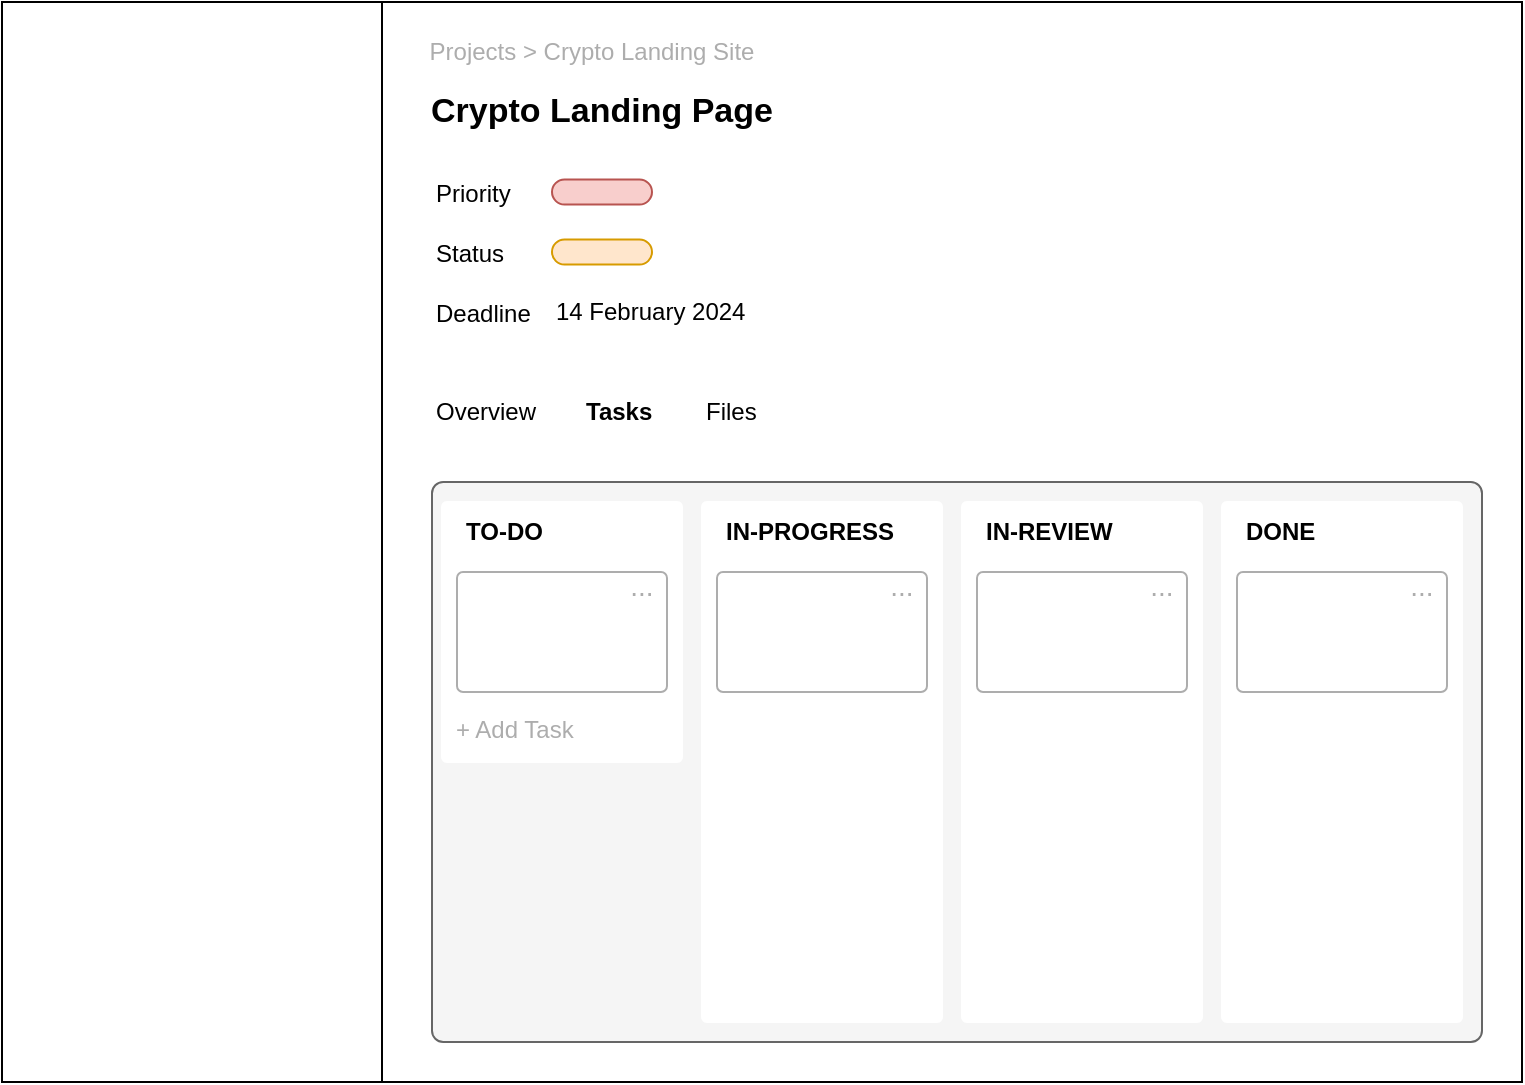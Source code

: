 <mxfile>
    <diagram id="ewjtjInzSY47GhIQMkYo" name="Page-1">
        <mxGraphModel dx="1339" dy="1118" grid="1" gridSize="10" guides="1" tooltips="1" connect="1" arrows="1" fold="1" page="1" pageScale="1" pageWidth="850" pageHeight="1100" math="0" shadow="0">
            <root>
                <mxCell id="0"/>
                <mxCell id="1" parent="0"/>
                <mxCell id="2" value="" style="rounded=0;whiteSpace=wrap;html=1;" vertex="1" parent="1">
                    <mxGeometry x="-440" y="40" width="760" height="540" as="geometry"/>
                </mxCell>
                <mxCell id="3" value="" style="rounded=0;whiteSpace=wrap;html=1;" vertex="1" parent="1">
                    <mxGeometry x="-440" y="40" width="190" height="540" as="geometry"/>
                </mxCell>
                <mxCell id="4" value="&lt;font color=&quot;#adadad&quot;&gt;Projects &amp;gt; Crypto Landing Site&lt;/font&gt;" style="text;html=1;strokeColor=none;fillColor=none;align=center;verticalAlign=middle;whiteSpace=wrap;rounded=0;" vertex="1" parent="1">
                    <mxGeometry x="-230" y="50" width="170" height="30" as="geometry"/>
                </mxCell>
                <mxCell id="5" value="&lt;b&gt;&lt;font color=&quot;#000000&quot; style=&quot;font-size: 17px;&quot;&gt;Crypto Landing Page&lt;/font&gt;&lt;/b&gt;" style="text;html=1;strokeColor=none;fillColor=none;align=center;verticalAlign=middle;whiteSpace=wrap;rounded=0;fontColor=#ADADAD;" vertex="1" parent="1">
                    <mxGeometry x="-230" y="80" width="180" height="30" as="geometry"/>
                </mxCell>
                <mxCell id="6" value="&lt;font color=&quot;#000000&quot; style=&quot;font-size: 12px;&quot;&gt;Priority&lt;/font&gt;" style="text;html=1;strokeColor=none;fillColor=none;align=left;verticalAlign=middle;whiteSpace=wrap;rounded=0;fontSize=17;fontColor=#ADADAD;" vertex="1" parent="1">
                    <mxGeometry x="-225" y="120" width="60" height="30" as="geometry"/>
                </mxCell>
                <mxCell id="7" value="&lt;font color=&quot;#000000&quot; style=&quot;font-size: 12px;&quot;&gt;Status&lt;/font&gt;" style="text;html=1;strokeColor=none;fillColor=none;align=left;verticalAlign=middle;whiteSpace=wrap;rounded=0;fontSize=17;fontColor=#ADADAD;" vertex="1" parent="1">
                    <mxGeometry x="-225" y="150" width="60" height="30" as="geometry"/>
                </mxCell>
                <mxCell id="8" value="&lt;font color=&quot;#000000&quot; style=&quot;font-size: 12px;&quot;&gt;Deadline&lt;/font&gt;" style="text;html=1;strokeColor=none;fillColor=none;align=left;verticalAlign=middle;whiteSpace=wrap;rounded=0;fontSize=17;fontColor=#ADADAD;" vertex="1" parent="1">
                    <mxGeometry x="-225" y="180" width="60" height="30" as="geometry"/>
                </mxCell>
                <mxCell id="10" value="" style="rounded=1;whiteSpace=wrap;html=1;fontSize=12;fillColor=#f8cecc;arcSize=50;strokeColor=#b85450;" vertex="1" parent="1">
                    <mxGeometry x="-165" y="128.75" width="50" height="12.5" as="geometry"/>
                </mxCell>
                <mxCell id="11" value="" style="rounded=1;whiteSpace=wrap;html=1;fontSize=12;fillColor=#ffe6cc;arcSize=50;strokeColor=#d79b00;" vertex="1" parent="1">
                    <mxGeometry x="-165" y="158.75" width="50" height="12.5" as="geometry"/>
                </mxCell>
                <mxCell id="12" value="14 February 2024" style="text;html=1;strokeColor=none;fillColor=none;align=left;verticalAlign=middle;whiteSpace=wrap;rounded=0;fontSize=12;fontColor=#000000;" vertex="1" parent="1">
                    <mxGeometry x="-165" y="180" width="110" height="30" as="geometry"/>
                </mxCell>
                <mxCell id="13" value="Overview" style="text;html=1;strokeColor=none;fillColor=none;align=left;verticalAlign=middle;whiteSpace=wrap;rounded=0;fontSize=12;fontColor=#000000;" vertex="1" parent="1">
                    <mxGeometry x="-225" y="230" width="60" height="30" as="geometry"/>
                </mxCell>
                <mxCell id="14" value="&lt;b&gt;Tasks&lt;/b&gt;" style="text;html=1;strokeColor=none;fillColor=none;align=left;verticalAlign=middle;whiteSpace=wrap;rounded=0;fontSize=12;fontColor=#000000;" vertex="1" parent="1">
                    <mxGeometry x="-150" y="230" width="60" height="30" as="geometry"/>
                </mxCell>
                <mxCell id="15" value="Files" style="text;html=1;strokeColor=none;fillColor=none;align=left;verticalAlign=middle;whiteSpace=wrap;rounded=0;fontSize=12;fontColor=#000000;" vertex="1" parent="1">
                    <mxGeometry x="-90" y="230" width="60" height="30" as="geometry"/>
                </mxCell>
                <mxCell id="16" value="" style="rounded=1;whiteSpace=wrap;html=1;fontSize=12;fontColor=#333333;fillColor=#f5f5f5;arcSize=2;strokeColor=#666666;" vertex="1" parent="1">
                    <mxGeometry x="-225" y="280" width="525" height="280" as="geometry"/>
                </mxCell>
                <mxCell id="21" value="" style="rounded=1;whiteSpace=wrap;html=1;fontSize=12;arcSize=2;strokeColor=#FFFFFF;" vertex="1" parent="1">
                    <mxGeometry x="-90" y="290" width="120" height="260" as="geometry"/>
                </mxCell>
                <mxCell id="22" value="" style="rounded=1;whiteSpace=wrap;html=1;fontSize=14;fontColor=#000000;fillColor=none;arcSize=5;strokeColor=#ADADAD;" vertex="1" parent="1">
                    <mxGeometry x="-82.5" y="325" width="105" height="60" as="geometry"/>
                </mxCell>
                <mxCell id="23" value="&lt;font color=&quot;#adadad&quot;&gt;...&lt;/font&gt;" style="text;html=1;strokeColor=none;fillColor=none;align=center;verticalAlign=middle;whiteSpace=wrap;rounded=0;fontSize=14;fontColor=#000000;" vertex="1" parent="1">
                    <mxGeometry x="-20" y="317" width="60" height="30" as="geometry"/>
                </mxCell>
                <mxCell id="24" value="&lt;font size=&quot;1&quot; style=&quot;&quot;&gt;&lt;b style=&quot;font-size: 12px;&quot;&gt;IN-PROGRESS&lt;/b&gt;&lt;/font&gt;" style="text;html=1;strokeColor=none;fillColor=none;align=left;verticalAlign=middle;whiteSpace=wrap;rounded=0;fontSize=12;fontColor=#000000;" vertex="1" parent="1">
                    <mxGeometry x="-80" y="290" width="110" height="30" as="geometry"/>
                </mxCell>
                <mxCell id="25" value="" style="rounded=1;whiteSpace=wrap;html=1;fontSize=12;arcSize=2;strokeColor=#FFFFFF;" vertex="1" parent="1">
                    <mxGeometry x="40" y="290" width="120" height="260" as="geometry"/>
                </mxCell>
                <mxCell id="26" value="" style="rounded=1;whiteSpace=wrap;html=1;fontSize=14;fontColor=#000000;fillColor=none;arcSize=5;strokeColor=#ADADAD;" vertex="1" parent="1">
                    <mxGeometry x="47.5" y="325" width="105" height="60" as="geometry"/>
                </mxCell>
                <mxCell id="27" value="&lt;font color=&quot;#adadad&quot;&gt;...&lt;/font&gt;" style="text;html=1;strokeColor=none;fillColor=none;align=center;verticalAlign=middle;whiteSpace=wrap;rounded=0;fontSize=14;fontColor=#000000;" vertex="1" parent="1">
                    <mxGeometry x="110" y="317" width="60" height="30" as="geometry"/>
                </mxCell>
                <mxCell id="28" value="&lt;font size=&quot;1&quot; style=&quot;&quot;&gt;&lt;b style=&quot;font-size: 12px;&quot;&gt;IN-REVIEW&lt;/b&gt;&lt;/font&gt;" style="text;html=1;strokeColor=none;fillColor=none;align=left;verticalAlign=middle;whiteSpace=wrap;rounded=0;fontSize=12;fontColor=#000000;" vertex="1" parent="1">
                    <mxGeometry x="50" y="290" width="80" height="30" as="geometry"/>
                </mxCell>
                <mxCell id="29" value="" style="rounded=1;whiteSpace=wrap;html=1;fontSize=12;arcSize=2;strokeColor=#FFFFFF;" vertex="1" parent="1">
                    <mxGeometry x="-220" y="290" width="120" height="130" as="geometry"/>
                </mxCell>
                <mxCell id="30" value="" style="rounded=1;whiteSpace=wrap;html=1;fontSize=14;fontColor=#000000;fillColor=none;arcSize=5;strokeColor=#ADADAD;" vertex="1" parent="1">
                    <mxGeometry x="-212.5" y="325" width="105" height="60" as="geometry"/>
                </mxCell>
                <mxCell id="31" value="&lt;font color=&quot;#adadad&quot;&gt;...&lt;/font&gt;" style="text;html=1;strokeColor=none;fillColor=none;align=center;verticalAlign=middle;whiteSpace=wrap;rounded=0;fontSize=14;fontColor=#000000;" vertex="1" parent="1">
                    <mxGeometry x="-150" y="317" width="60" height="30" as="geometry"/>
                </mxCell>
                <mxCell id="32" value="&lt;font size=&quot;1&quot; style=&quot;&quot;&gt;&lt;b style=&quot;font-size: 12px;&quot;&gt;TO-DO&lt;/b&gt;&lt;/font&gt;" style="text;html=1;strokeColor=none;fillColor=none;align=left;verticalAlign=middle;whiteSpace=wrap;rounded=0;fontSize=12;fontColor=#000000;" vertex="1" parent="1">
                    <mxGeometry x="-210" y="290" width="60" height="30" as="geometry"/>
                </mxCell>
                <mxCell id="33" value="" style="rounded=1;whiteSpace=wrap;html=1;fontSize=12;arcSize=2;strokeColor=#FFFFFF;" vertex="1" parent="1">
                    <mxGeometry x="170" y="290" width="120" height="260" as="geometry"/>
                </mxCell>
                <mxCell id="34" value="&lt;font color=&quot;#adadad&quot;&gt;...&lt;/font&gt;" style="text;html=1;strokeColor=none;fillColor=none;align=center;verticalAlign=middle;whiteSpace=wrap;rounded=0;fontSize=14;fontColor=#000000;" vertex="1" parent="1">
                    <mxGeometry x="240" y="317" width="60" height="30" as="geometry"/>
                </mxCell>
                <mxCell id="35" value="" style="rounded=1;whiteSpace=wrap;html=1;fontSize=14;fontColor=#000000;fillColor=none;arcSize=5;strokeColor=#ADADAD;" vertex="1" parent="1">
                    <mxGeometry x="177.5" y="325" width="105" height="60" as="geometry"/>
                </mxCell>
                <mxCell id="36" value="&lt;font size=&quot;1&quot; style=&quot;&quot;&gt;&lt;b style=&quot;font-size: 12px;&quot;&gt;DONE&lt;/b&gt;&lt;/font&gt;" style="text;html=1;strokeColor=none;fillColor=none;align=left;verticalAlign=middle;whiteSpace=wrap;rounded=0;fontSize=12;fontColor=#000000;" vertex="1" parent="1">
                    <mxGeometry x="180" y="290" width="60" height="30" as="geometry"/>
                </mxCell>
                <mxCell id="38" value="&lt;span style=&quot;font-size: 12px; font-weight: normal;&quot;&gt;+ Add Task&lt;/span&gt;" style="text;strokeColor=none;fillColor=none;html=1;fontSize=24;fontStyle=1;verticalAlign=middle;align=left;fontColor=#ADADAD;" vertex="1" parent="1">
                    <mxGeometry x="-215" y="380" width="100" height="40" as="geometry"/>
                </mxCell>
            </root>
        </mxGraphModel>
    </diagram>
</mxfile>